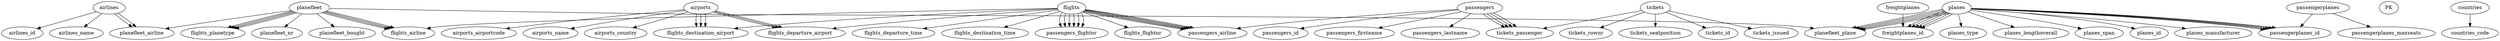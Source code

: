 digraph G {
airlines->airlines_id<PK>;
airlines->planefleet_airline;
airlines->airlines_name;
airlines->planefleet_airline;
airports->airports_airportcode<PK>;
airports->flights_departure_airport;
airports->flights_destination_airport;
airports->airports_name;
airports->flights_departure_airport;
airports->flights_destination_airport;
airports->airports_country;
airports->flights_departure_airport;
airports->flights_destination_airport;
countries->countries_code<PK>;
flights->flights_airline<PK>;
flights->passengers_airline;
flights->passengers_flightnr;
flights->flights_flightnr<PK>;
flights->passengers_airline;
flights->passengers_flightnr;
flights->flights_departure_time;
flights->passengers_airline;
flights->passengers_flightnr;
flights->flights_departure_airport;
flights->passengers_airline;
flights->passengers_flightnr;
flights->flights_destination_time;
flights->passengers_airline;
flights->passengers_flightnr;
flights->flights_destination_airport;
flights->passengers_airline;
flights->passengers_flightnr;
freightplanes->freightplanes_id<PK>;
passengerplanes->passengerplanes_id<PK>;
passengerplanes->passengerplanes_maxseats;
passengers->passengers_id<PK>;
passengers->tickets_passenger;
passengers->passengers_firstname;
passengers->tickets_passenger;
passengers->passengers_lastname;
passengers->tickets_passenger;
passengers->passengers_airline;
passengers->tickets_passenger;
planefleet->planefleet_airline<PK>;
planefleet->flights_airline;
planefleet->flights_planetype;
planefleet->planefleet_plane<PK>;
planefleet->flights_airline;
planefleet->flights_planetype;
planefleet->planefleet_nr<PK>;
planefleet->flights_airline;
planefleet->flights_planetype;
planefleet->planefleet_bought;
planefleet->flights_airline;
planefleet->flights_planetype;
planes->planes_id<PK>;
planes->freightplanes_id;
planes->passengerplanes_id;
planes->planefleet_plane;
planes->planes_manufacturer;
planes->freightplanes_id;
planes->passengerplanes_id;
planes->planefleet_plane;
planes->planes_type;
planes->freightplanes_id;
planes->passengerplanes_id;
planes->planefleet_plane;
planes->planes_lengthoverall;
planes->freightplanes_id;
planes->passengerplanes_id;
planes->planefleet_plane;
planes->planes_span;
planes->freightplanes_id;
planes->passengerplanes_id;
planes->planefleet_plane;
tickets->tickets_id<PK>;
tickets->tickets_passenger;
tickets->tickets_issued;
tickets->tickets_rownr;
tickets->tickets_seatposition;
}
